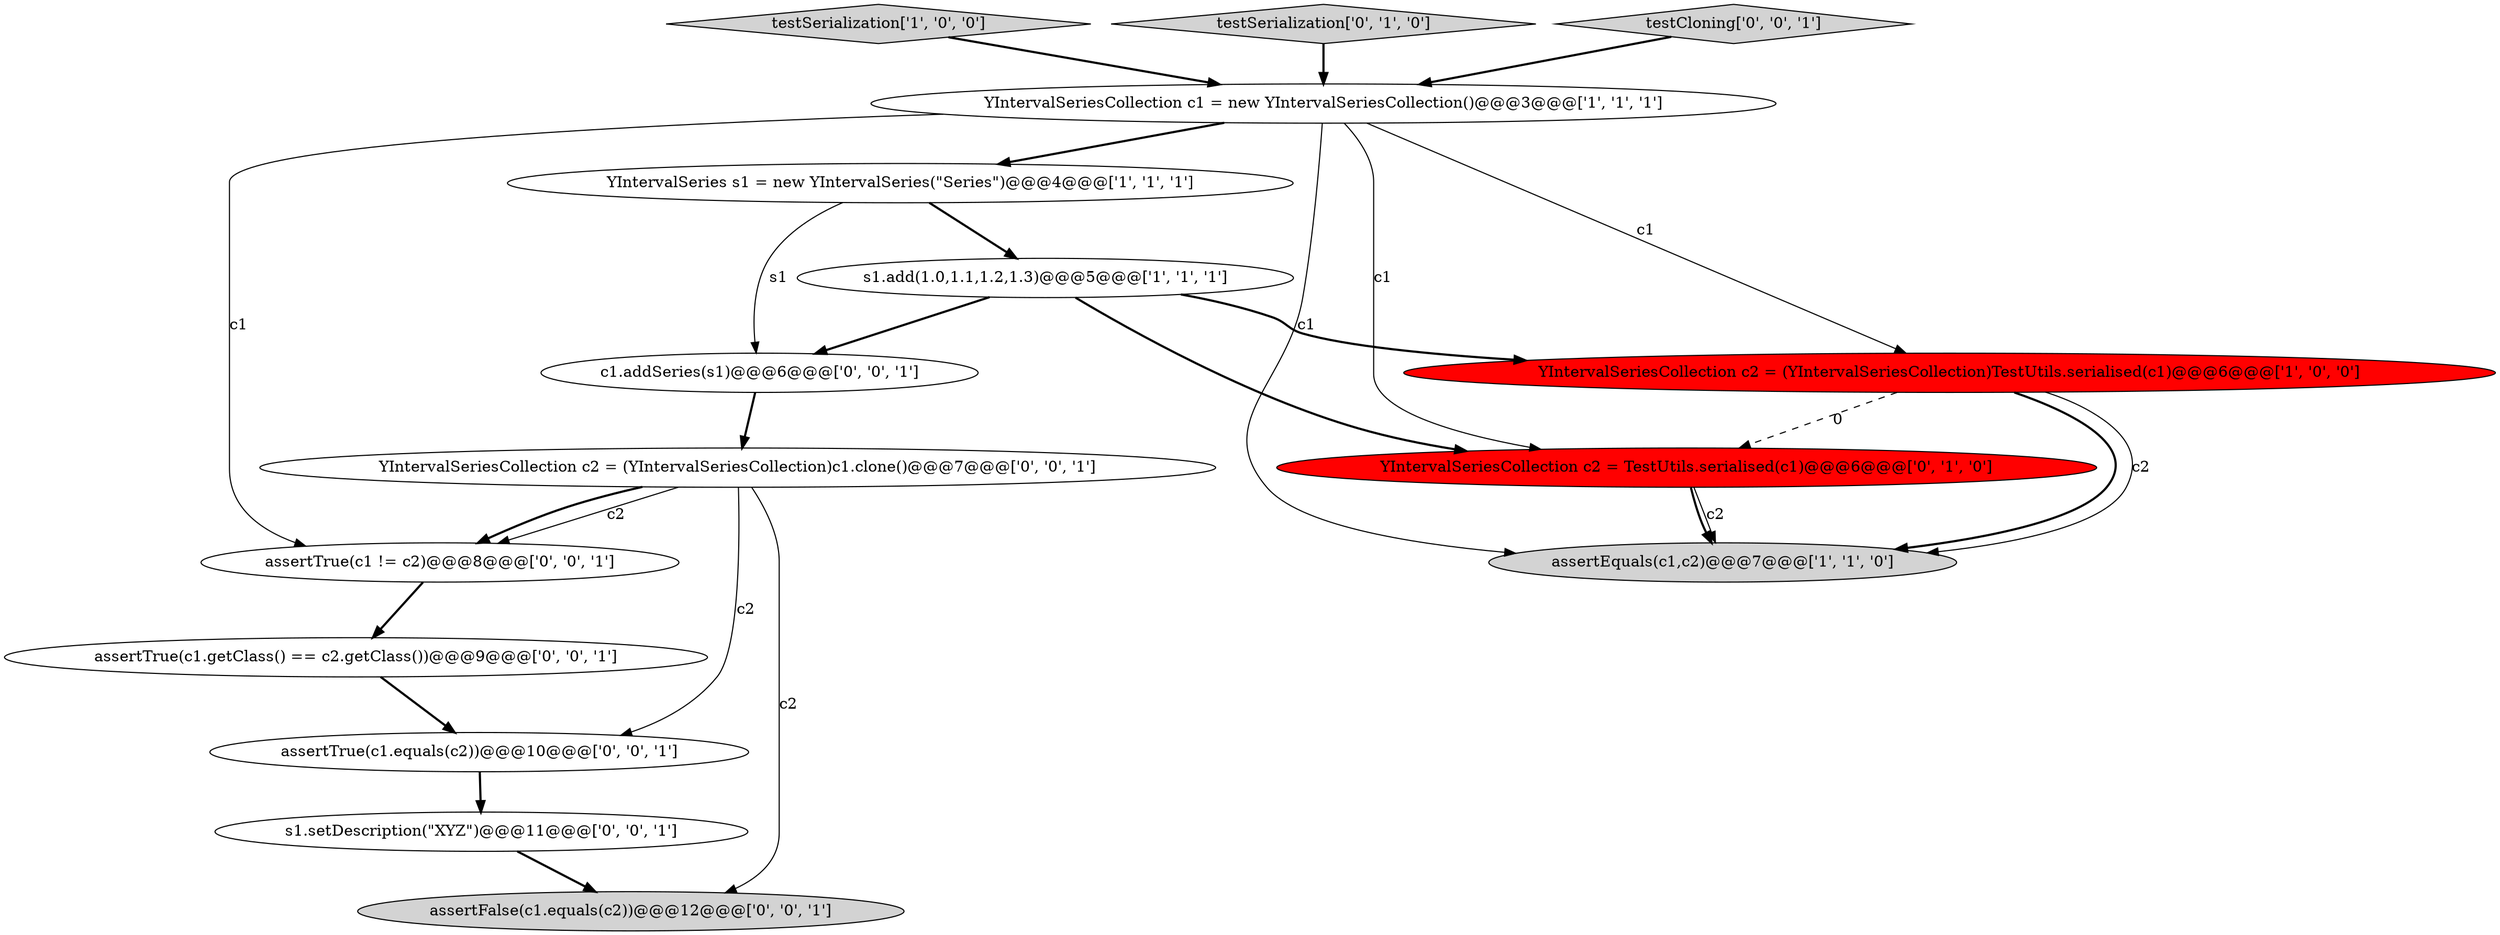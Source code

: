 digraph {
0 [style = filled, label = "YIntervalSeries s1 = new YIntervalSeries(\"Series\")@@@4@@@['1', '1', '1']", fillcolor = white, shape = ellipse image = "AAA0AAABBB1BBB"];
1 [style = filled, label = "testSerialization['1', '0', '0']", fillcolor = lightgray, shape = diamond image = "AAA0AAABBB1BBB"];
4 [style = filled, label = "assertEquals(c1,c2)@@@7@@@['1', '1', '0']", fillcolor = lightgray, shape = ellipse image = "AAA0AAABBB1BBB"];
5 [style = filled, label = "s1.add(1.0,1.1,1.2,1.3)@@@5@@@['1', '1', '1']", fillcolor = white, shape = ellipse image = "AAA0AAABBB1BBB"];
7 [style = filled, label = "testSerialization['0', '1', '0']", fillcolor = lightgray, shape = diamond image = "AAA0AAABBB2BBB"];
8 [style = filled, label = "assertFalse(c1.equals(c2))@@@12@@@['0', '0', '1']", fillcolor = lightgray, shape = ellipse image = "AAA0AAABBB3BBB"];
9 [style = filled, label = "s1.setDescription(\"XYZ\")@@@11@@@['0', '0', '1']", fillcolor = white, shape = ellipse image = "AAA0AAABBB3BBB"];
13 [style = filled, label = "c1.addSeries(s1)@@@6@@@['0', '0', '1']", fillcolor = white, shape = ellipse image = "AAA0AAABBB3BBB"];
14 [style = filled, label = "assertTrue(c1 != c2)@@@8@@@['0', '0', '1']", fillcolor = white, shape = ellipse image = "AAA0AAABBB3BBB"];
2 [style = filled, label = "YIntervalSeriesCollection c1 = new YIntervalSeriesCollection()@@@3@@@['1', '1', '1']", fillcolor = white, shape = ellipse image = "AAA0AAABBB1BBB"];
10 [style = filled, label = "assertTrue(c1.getClass() == c2.getClass())@@@9@@@['0', '0', '1']", fillcolor = white, shape = ellipse image = "AAA0AAABBB3BBB"];
15 [style = filled, label = "assertTrue(c1.equals(c2))@@@10@@@['0', '0', '1']", fillcolor = white, shape = ellipse image = "AAA0AAABBB3BBB"];
12 [style = filled, label = "YIntervalSeriesCollection c2 = (YIntervalSeriesCollection)c1.clone()@@@7@@@['0', '0', '1']", fillcolor = white, shape = ellipse image = "AAA0AAABBB3BBB"];
6 [style = filled, label = "YIntervalSeriesCollection c2 = TestUtils.serialised(c1)@@@6@@@['0', '1', '0']", fillcolor = red, shape = ellipse image = "AAA1AAABBB2BBB"];
11 [style = filled, label = "testCloning['0', '0', '1']", fillcolor = lightgray, shape = diamond image = "AAA0AAABBB3BBB"];
3 [style = filled, label = "YIntervalSeriesCollection c2 = (YIntervalSeriesCollection)TestUtils.serialised(c1)@@@6@@@['1', '0', '0']", fillcolor = red, shape = ellipse image = "AAA1AAABBB1BBB"];
12->14 [style = solid, label="c2"];
5->3 [style = bold, label=""];
3->6 [style = dashed, label="0"];
10->15 [style = bold, label=""];
0->13 [style = solid, label="s1"];
2->4 [style = solid, label="c1"];
12->8 [style = solid, label="c2"];
14->10 [style = bold, label=""];
9->8 [style = bold, label=""];
3->4 [style = bold, label=""];
11->2 [style = bold, label=""];
6->4 [style = bold, label=""];
2->0 [style = bold, label=""];
13->12 [style = bold, label=""];
5->6 [style = bold, label=""];
3->4 [style = solid, label="c2"];
15->9 [style = bold, label=""];
7->2 [style = bold, label=""];
5->13 [style = bold, label=""];
2->14 [style = solid, label="c1"];
12->14 [style = bold, label=""];
12->15 [style = solid, label="c2"];
6->4 [style = solid, label="c2"];
2->6 [style = solid, label="c1"];
1->2 [style = bold, label=""];
2->3 [style = solid, label="c1"];
0->5 [style = bold, label=""];
}
